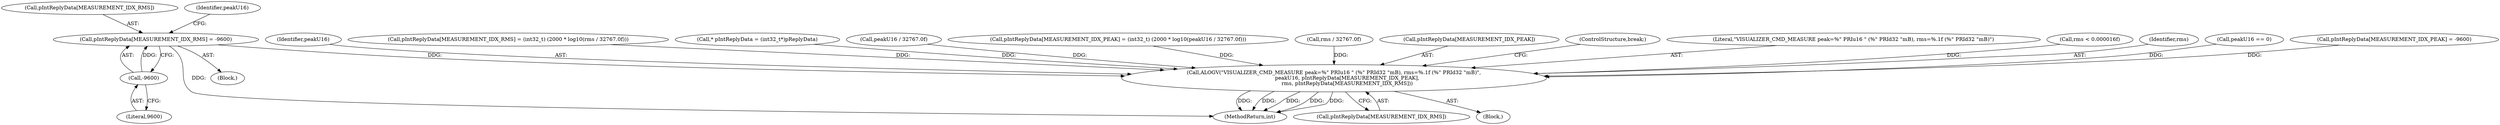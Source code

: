 digraph "0_Android_aeea52da00d210587fb3ed895de3d5f2e0264c88_11@array" {
"1000934" [label="(Call,pIntReplyData[MEASUREMENT_IDX_RMS] = -9600)"];
"1000938" [label="(Call,-9600)"];
"1000979" [label="(Call,ALOGV(\"VISUALIZER_CMD_MEASURE peak=%\" PRIu16 \" (%\" PRId32 \"mB), rms=%.1f (%\" PRId32 \"mB)\",\n                peakU16, pIntReplyData[MEASUREMENT_IDX_PEAK],\n                rms, pIntReplyData[MEASUREMENT_IDX_RMS]))"];
"1000938" [label="(Call,-9600)"];
"1000981" [label="(Identifier,peakU16)"];
"1000934" [label="(Call,pIntReplyData[MEASUREMENT_IDX_RMS] = -9600)"];
"1000986" [label="(Call,pIntReplyData[MEASUREMENT_IDX_RMS])"];
"1000785" [label="(Block,)"];
"1000933" [label="(Block,)"];
"1000942" [label="(Call,pIntReplyData[MEASUREMENT_IDX_RMS] = (int32_t) (2000 * log10(rms / 32767.0f)))"];
"1000996" [label="(MethodReturn,int)"];
"1000924" [label="(Call,* pIntReplyData = (int32_t*)pReplyData)"];
"1000976" [label="(Call,peakU16 / 32767.0f)"];
"1000967" [label="(Call,pIntReplyData[MEASUREMENT_IDX_PEAK] = (int32_t) (2000 * log10(peakU16 / 32767.0f)))"];
"1000951" [label="(Call,rms / 32767.0f)"];
"1000935" [label="(Call,pIntReplyData[MEASUREMENT_IDX_RMS])"];
"1000982" [label="(Call,pIntReplyData[MEASUREMENT_IDX_PEAK])"];
"1000989" [label="(ControlStructure,break;)"];
"1000980" [label="(Literal,\"VISUALIZER_CMD_MEASURE peak=%\" PRIu16 \" (%\" PRId32 \"mB), rms=%.1f (%\" PRId32 \"mB)\")"];
"1000939" [label="(Literal,9600)"];
"1000979" [label="(Call,ALOGV(\"VISUALIZER_CMD_MEASURE peak=%\" PRIu16 \" (%\" PRId32 \"mB), rms=%.1f (%\" PRId32 \"mB)\",\n                peakU16, pIntReplyData[MEASUREMENT_IDX_PEAK],\n                rms, pIntReplyData[MEASUREMENT_IDX_RMS]))"];
"1000930" [label="(Call,rms < 0.000016f)"];
"1000985" [label="(Identifier,rms)"];
"1000955" [label="(Call,peakU16 == 0)"];
"1000956" [label="(Identifier,peakU16)"];
"1000959" [label="(Call,pIntReplyData[MEASUREMENT_IDX_PEAK] = -9600)"];
"1000934" -> "1000933"  [label="AST: "];
"1000934" -> "1000938"  [label="CFG: "];
"1000935" -> "1000934"  [label="AST: "];
"1000938" -> "1000934"  [label="AST: "];
"1000956" -> "1000934"  [label="CFG: "];
"1000934" -> "1000996"  [label="DDG: "];
"1000938" -> "1000934"  [label="DDG: "];
"1000934" -> "1000979"  [label="DDG: "];
"1000938" -> "1000939"  [label="CFG: "];
"1000939" -> "1000938"  [label="AST: "];
"1000979" -> "1000785"  [label="AST: "];
"1000979" -> "1000986"  [label="CFG: "];
"1000980" -> "1000979"  [label="AST: "];
"1000981" -> "1000979"  [label="AST: "];
"1000982" -> "1000979"  [label="AST: "];
"1000985" -> "1000979"  [label="AST: "];
"1000986" -> "1000979"  [label="AST: "];
"1000989" -> "1000979"  [label="CFG: "];
"1000979" -> "1000996"  [label="DDG: "];
"1000979" -> "1000996"  [label="DDG: "];
"1000979" -> "1000996"  [label="DDG: "];
"1000979" -> "1000996"  [label="DDG: "];
"1000979" -> "1000996"  [label="DDG: "];
"1000976" -> "1000979"  [label="DDG: "];
"1000955" -> "1000979"  [label="DDG: "];
"1000924" -> "1000979"  [label="DDG: "];
"1000959" -> "1000979"  [label="DDG: "];
"1000967" -> "1000979"  [label="DDG: "];
"1000951" -> "1000979"  [label="DDG: "];
"1000930" -> "1000979"  [label="DDG: "];
"1000942" -> "1000979"  [label="DDG: "];
}
